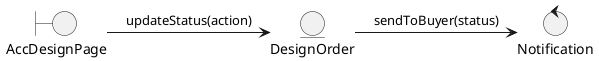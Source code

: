 @startuml
boundary AccDesignPage
entity DesignOrder
control Notification

(AccDesignPage) -> (DesignOrder): updateStatus(action)
(DesignOrder) -> (Notification): sendToBuyer(status)
@enduml